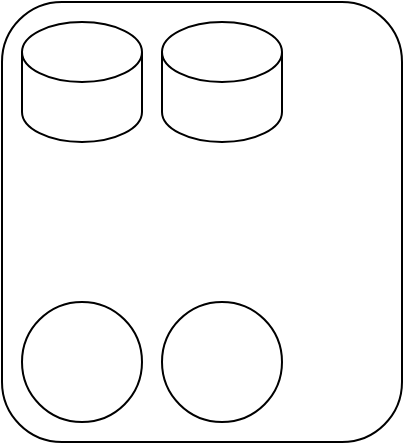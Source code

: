 <mxfile version="14.7.2" type="github">
  <diagram id="vDshDsp_5JG6sJXskKvE" name="Page-1">
    <mxGraphModel dx="1039" dy="824" grid="1" gridSize="10" guides="1" tooltips="1" connect="1" arrows="1" fold="1" page="1" pageScale="1" pageWidth="827" pageHeight="1169" math="0" shadow="0">
      <root>
        <mxCell id="0" />
        <mxCell id="1" parent="0" />
        <mxCell id="xqe9_rLlM9wzdQx_fb-O-1" value="" style="rounded=1;whiteSpace=wrap;html=1;" vertex="1" parent="1">
          <mxGeometry x="60" y="60" width="200" height="220" as="geometry" />
        </mxCell>
        <mxCell id="xqe9_rLlM9wzdQx_fb-O-2" value="" style="shape=cylinder3;whiteSpace=wrap;html=1;boundedLbl=1;backgroundOutline=1;size=15;" vertex="1" parent="1">
          <mxGeometry x="70" y="70" width="60" height="60" as="geometry" />
        </mxCell>
        <mxCell id="xqe9_rLlM9wzdQx_fb-O-4" value="" style="shape=cylinder3;whiteSpace=wrap;html=1;boundedLbl=1;backgroundOutline=1;size=15;" vertex="1" parent="1">
          <mxGeometry x="140" y="70" width="60" height="60" as="geometry" />
        </mxCell>
        <mxCell id="xqe9_rLlM9wzdQx_fb-O-5" value="" style="ellipse;whiteSpace=wrap;html=1;aspect=fixed;" vertex="1" parent="1">
          <mxGeometry x="140" y="210" width="60" height="60" as="geometry" />
        </mxCell>
        <mxCell id="xqe9_rLlM9wzdQx_fb-O-7" value="" style="ellipse;whiteSpace=wrap;html=1;aspect=fixed;" vertex="1" parent="1">
          <mxGeometry x="70" y="210" width="60" height="60" as="geometry" />
        </mxCell>
      </root>
    </mxGraphModel>
  </diagram>
</mxfile>
